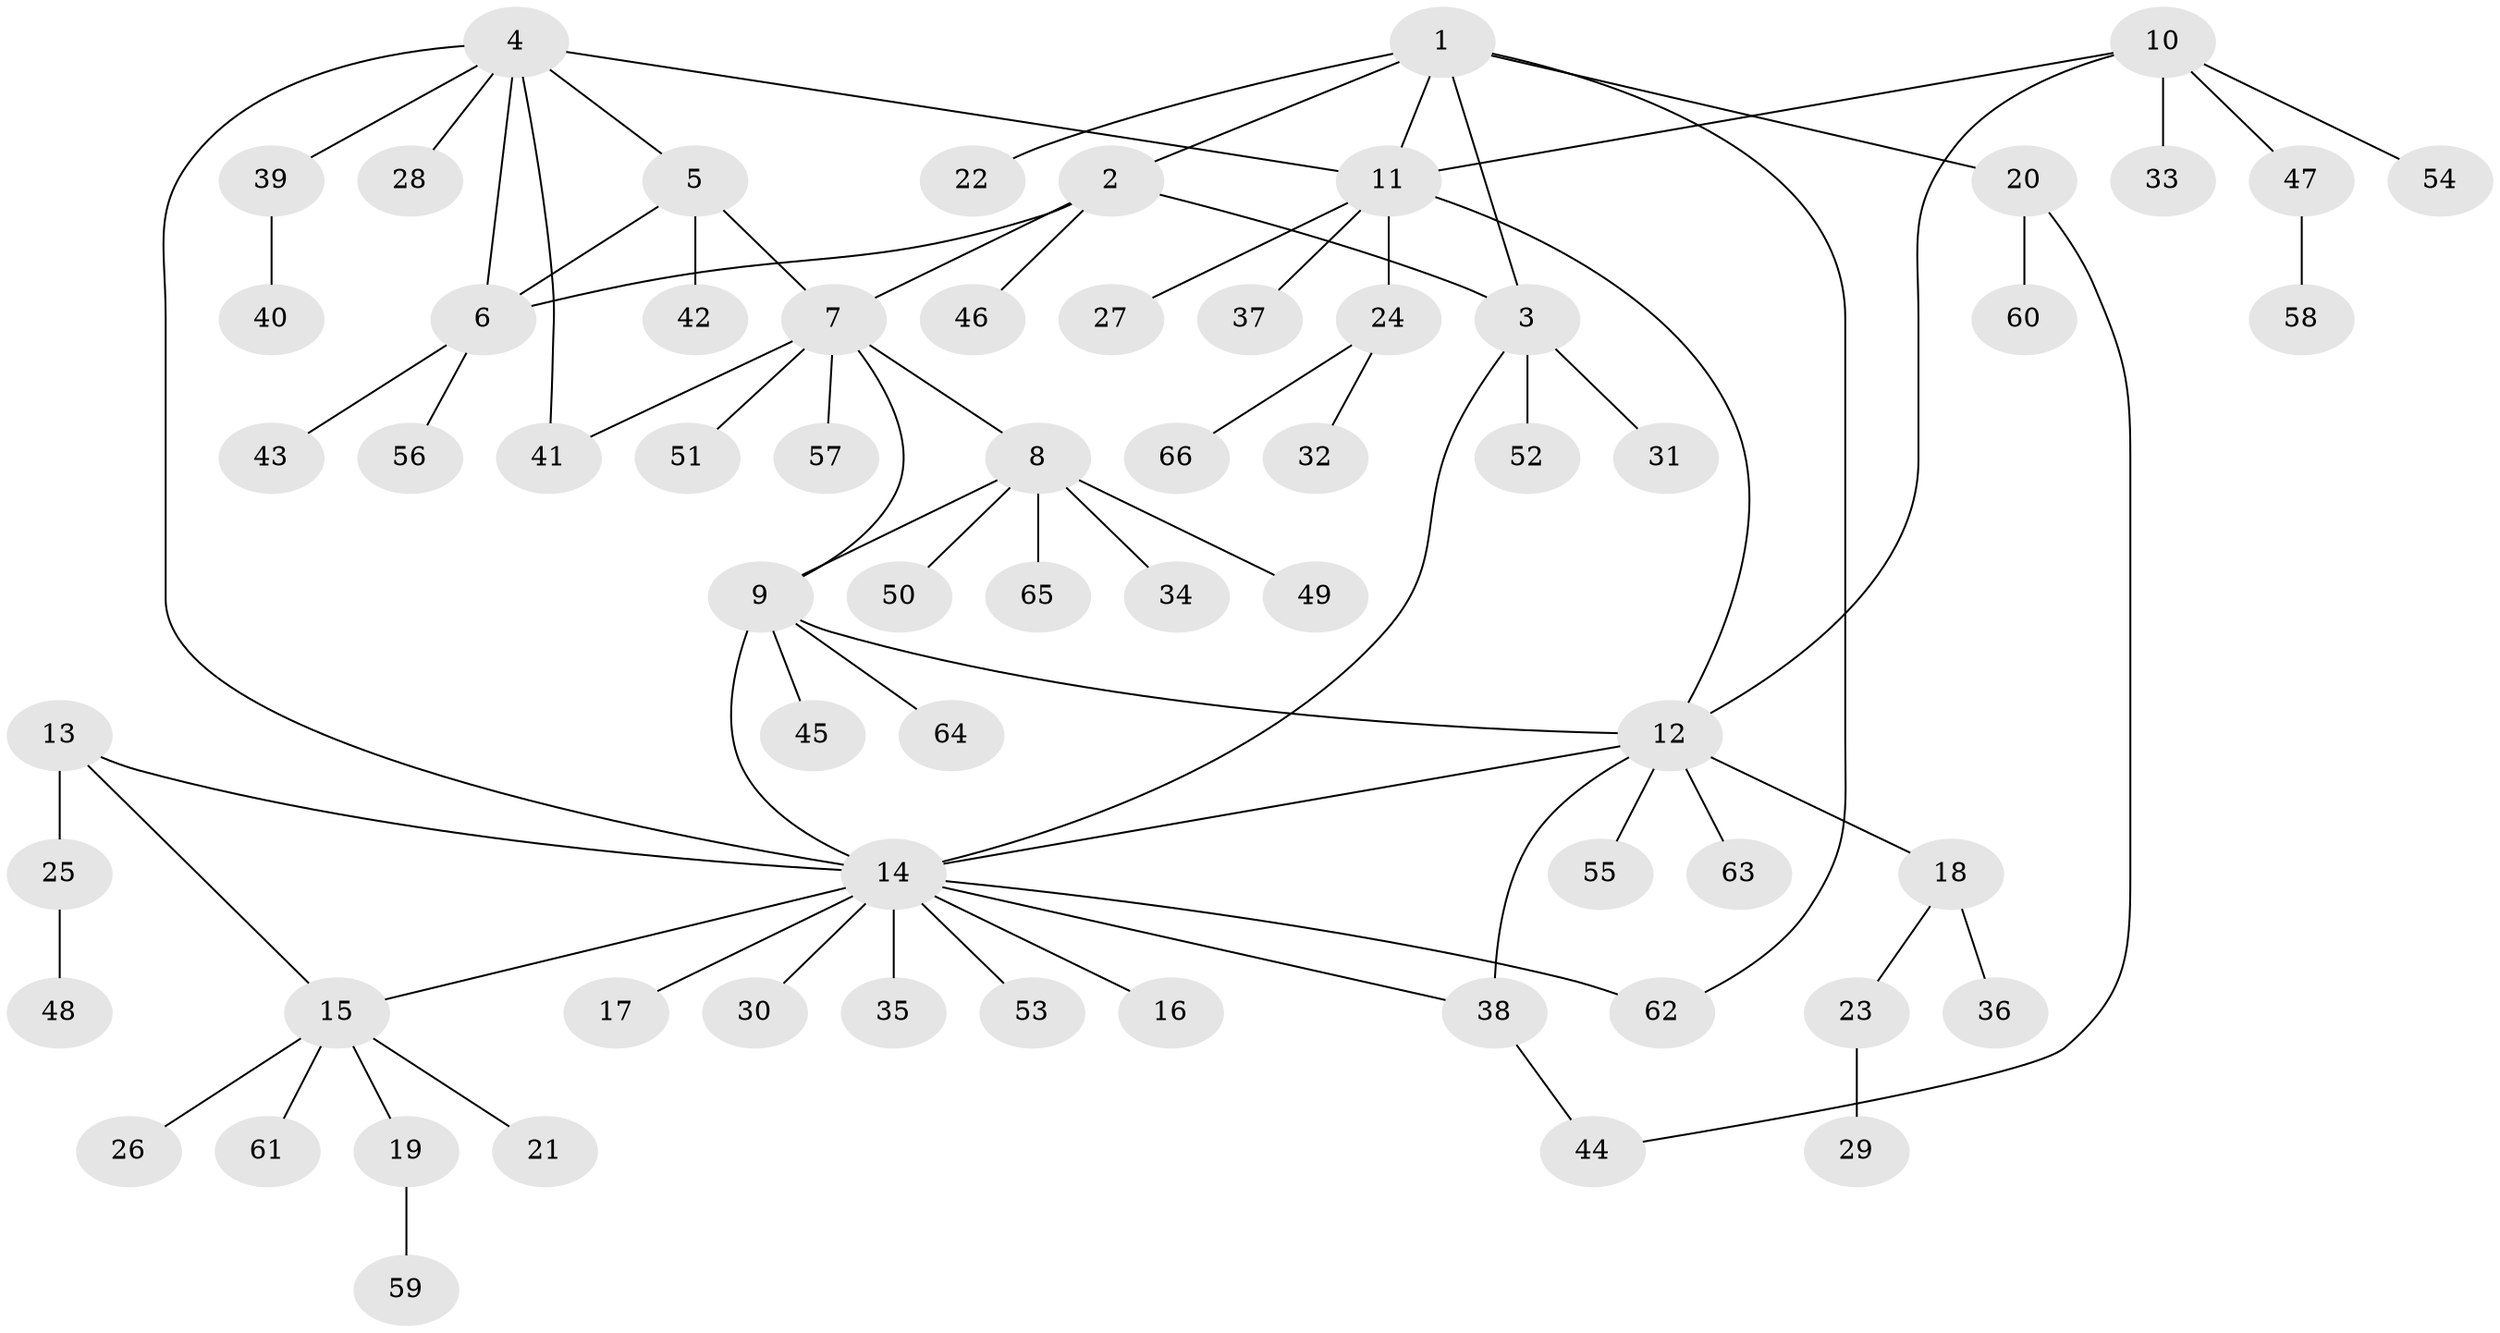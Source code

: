 // Generated by graph-tools (version 1.1) at 2025/50/03/09/25 03:50:27]
// undirected, 66 vertices, 80 edges
graph export_dot {
graph [start="1"]
  node [color=gray90,style=filled];
  1;
  2;
  3;
  4;
  5;
  6;
  7;
  8;
  9;
  10;
  11;
  12;
  13;
  14;
  15;
  16;
  17;
  18;
  19;
  20;
  21;
  22;
  23;
  24;
  25;
  26;
  27;
  28;
  29;
  30;
  31;
  32;
  33;
  34;
  35;
  36;
  37;
  38;
  39;
  40;
  41;
  42;
  43;
  44;
  45;
  46;
  47;
  48;
  49;
  50;
  51;
  52;
  53;
  54;
  55;
  56;
  57;
  58;
  59;
  60;
  61;
  62;
  63;
  64;
  65;
  66;
  1 -- 2;
  1 -- 3;
  1 -- 11;
  1 -- 20;
  1 -- 22;
  1 -- 62;
  2 -- 3;
  2 -- 6;
  2 -- 7;
  2 -- 46;
  3 -- 14;
  3 -- 31;
  3 -- 52;
  4 -- 5;
  4 -- 6;
  4 -- 11;
  4 -- 14;
  4 -- 28;
  4 -- 39;
  4 -- 41;
  5 -- 6;
  5 -- 7;
  5 -- 42;
  6 -- 43;
  6 -- 56;
  7 -- 8;
  7 -- 9;
  7 -- 41;
  7 -- 51;
  7 -- 57;
  8 -- 9;
  8 -- 34;
  8 -- 49;
  8 -- 50;
  8 -- 65;
  9 -- 12;
  9 -- 14;
  9 -- 45;
  9 -- 64;
  10 -- 11;
  10 -- 12;
  10 -- 33;
  10 -- 47;
  10 -- 54;
  11 -- 12;
  11 -- 24;
  11 -- 27;
  11 -- 37;
  12 -- 14;
  12 -- 18;
  12 -- 38;
  12 -- 55;
  12 -- 63;
  13 -- 14;
  13 -- 15;
  13 -- 25;
  14 -- 15;
  14 -- 16;
  14 -- 17;
  14 -- 30;
  14 -- 35;
  14 -- 38;
  14 -- 53;
  14 -- 62;
  15 -- 19;
  15 -- 21;
  15 -- 26;
  15 -- 61;
  18 -- 23;
  18 -- 36;
  19 -- 59;
  20 -- 44;
  20 -- 60;
  23 -- 29;
  24 -- 32;
  24 -- 66;
  25 -- 48;
  38 -- 44;
  39 -- 40;
  47 -- 58;
}

